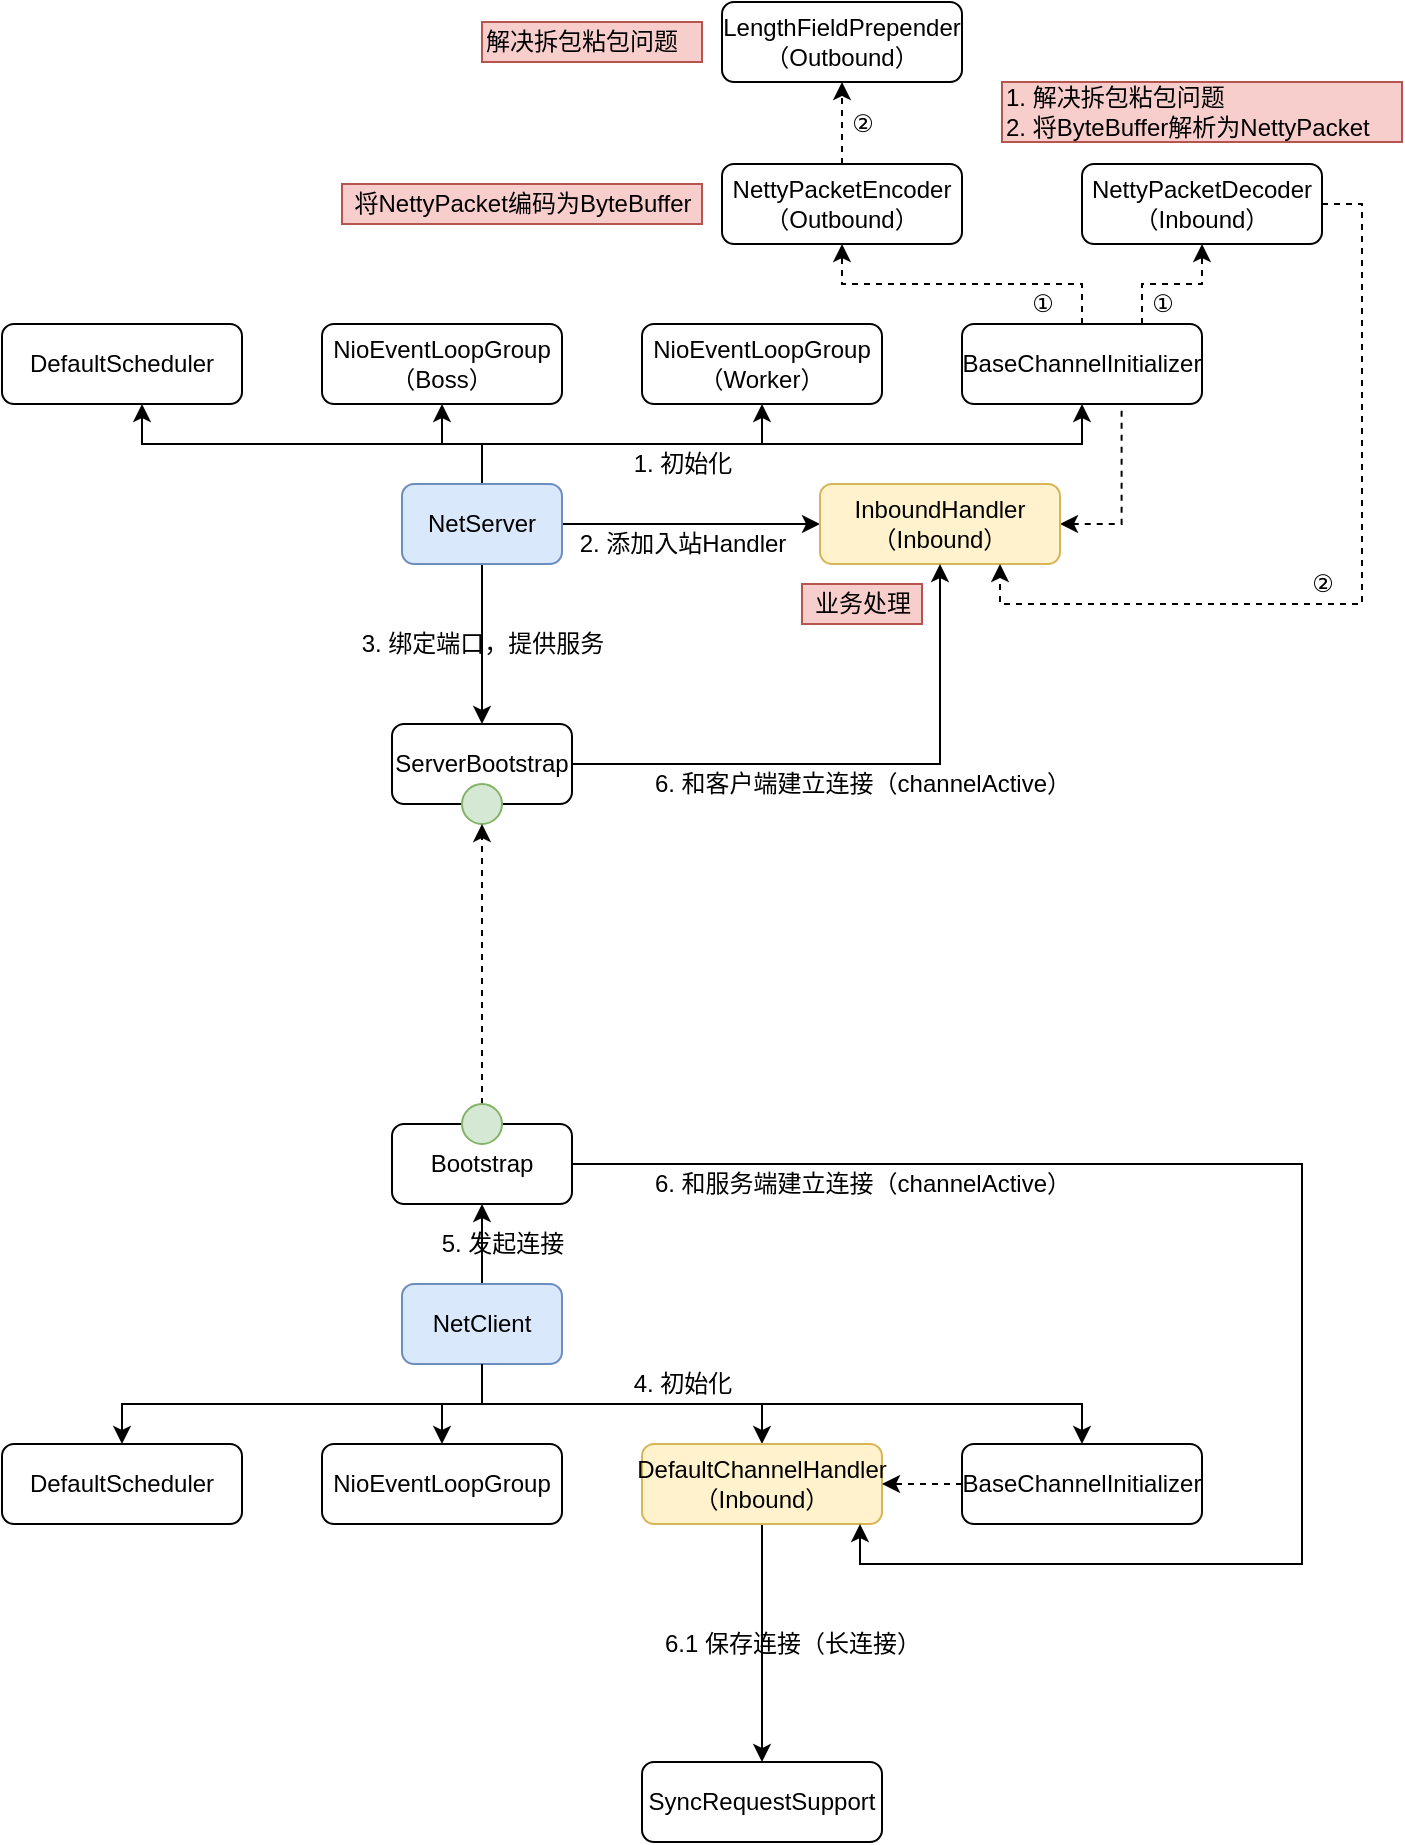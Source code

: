<mxfile version="15.8.7" type="device"><diagram id="waiGSyyG22LT-aKKZDo8" name="第 1 页"><mxGraphModel dx="2358" dy="1848" grid="1" gridSize="10" guides="1" tooltips="1" connect="1" arrows="1" fold="1" page="1" pageScale="1" pageWidth="827" pageHeight="1169" math="0" shadow="0"><root><mxCell id="0"/><mxCell id="1" parent="0"/><mxCell id="Zp3sDnDrrfHe2eg1qm8E-1" value="NioEventLoopGroup（Boss）" style="rounded=1;whiteSpace=wrap;html=1;" parent="1" vertex="1"><mxGeometry x="220" y="280" width="120" height="40" as="geometry"/></mxCell><mxCell id="Zp3sDnDrrfHe2eg1qm8E-6" style="edgeStyle=orthogonalEdgeStyle;rounded=0;orthogonalLoop=1;jettySize=auto;html=1;" parent="1" source="Zp3sDnDrrfHe2eg1qm8E-2" target="Zp3sDnDrrfHe2eg1qm8E-4" edge="1"><mxGeometry relative="1" as="geometry"><Array as="points"><mxPoint x="300" y="340"/><mxPoint x="130" y="340"/></Array></mxGeometry></mxCell><mxCell id="Zp3sDnDrrfHe2eg1qm8E-7" style="edgeStyle=orthogonalEdgeStyle;rounded=0;orthogonalLoop=1;jettySize=auto;html=1;" parent="1" source="Zp3sDnDrrfHe2eg1qm8E-2" target="Zp3sDnDrrfHe2eg1qm8E-1" edge="1"><mxGeometry relative="1" as="geometry"/></mxCell><mxCell id="Zp3sDnDrrfHe2eg1qm8E-8" style="edgeStyle=orthogonalEdgeStyle;rounded=0;orthogonalLoop=1;jettySize=auto;html=1;entryX=0.5;entryY=1;entryDx=0;entryDy=0;" parent="1" source="Zp3sDnDrrfHe2eg1qm8E-2" target="Zp3sDnDrrfHe2eg1qm8E-3" edge="1"><mxGeometry relative="1" as="geometry"><Array as="points"><mxPoint x="300" y="340"/><mxPoint x="440" y="340"/></Array></mxGeometry></mxCell><mxCell id="Zp3sDnDrrfHe2eg1qm8E-9" style="edgeStyle=orthogonalEdgeStyle;rounded=0;orthogonalLoop=1;jettySize=auto;html=1;" parent="1" source="Zp3sDnDrrfHe2eg1qm8E-2" target="Zp3sDnDrrfHe2eg1qm8E-5" edge="1"><mxGeometry relative="1" as="geometry"><Array as="points"><mxPoint x="300" y="340"/><mxPoint x="600" y="340"/></Array></mxGeometry></mxCell><mxCell id="Zp3sDnDrrfHe2eg1qm8E-12" style="edgeStyle=orthogonalEdgeStyle;rounded=0;orthogonalLoop=1;jettySize=auto;html=1;entryX=0;entryY=0.5;entryDx=0;entryDy=0;" parent="1" source="Zp3sDnDrrfHe2eg1qm8E-2" target="Zp3sDnDrrfHe2eg1qm8E-11" edge="1"><mxGeometry relative="1" as="geometry"/></mxCell><mxCell id="Zp3sDnDrrfHe2eg1qm8E-16" style="edgeStyle=orthogonalEdgeStyle;rounded=0;orthogonalLoop=1;jettySize=auto;html=1;entryX=0.5;entryY=0;entryDx=0;entryDy=0;" parent="1" source="Zp3sDnDrrfHe2eg1qm8E-2" target="Zp3sDnDrrfHe2eg1qm8E-15" edge="1"><mxGeometry relative="1" as="geometry"/></mxCell><mxCell id="Zp3sDnDrrfHe2eg1qm8E-2" value="NetServer" style="rounded=1;whiteSpace=wrap;html=1;fillColor=#dae8fc;strokeColor=#6c8ebf;" parent="1" vertex="1"><mxGeometry x="260" y="360" width="80" height="40" as="geometry"/></mxCell><mxCell id="Zp3sDnDrrfHe2eg1qm8E-3" value="NioEventLoopGroup（Worker）" style="rounded=1;whiteSpace=wrap;html=1;" parent="1" vertex="1"><mxGeometry x="380" y="280" width="120" height="40" as="geometry"/></mxCell><mxCell id="Zp3sDnDrrfHe2eg1qm8E-4" value="DefaultScheduler" style="rounded=1;whiteSpace=wrap;html=1;" parent="1" vertex="1"><mxGeometry x="60" y="280" width="120" height="40" as="geometry"/></mxCell><mxCell id="Zp3sDnDrrfHe2eg1qm8E-45" style="edgeStyle=orthogonalEdgeStyle;rounded=0;orthogonalLoop=1;jettySize=auto;html=1;entryX=0.5;entryY=1;entryDx=0;entryDy=0;startArrow=none;startFill=0;endArrow=classic;endFill=1;dashed=1;" parent="1" source="Zp3sDnDrrfHe2eg1qm8E-5" target="Zp3sDnDrrfHe2eg1qm8E-44" edge="1"><mxGeometry relative="1" as="geometry"><Array as="points"><mxPoint x="630" y="260"/><mxPoint x="660" y="260"/></Array></mxGeometry></mxCell><mxCell id="Zp3sDnDrrfHe2eg1qm8E-54" style="edgeStyle=orthogonalEdgeStyle;rounded=0;orthogonalLoop=1;jettySize=auto;html=1;entryX=0.5;entryY=1;entryDx=0;entryDy=0;dashed=1;startArrow=none;startFill=0;endArrow=classic;endFill=1;" parent="1" source="Zp3sDnDrrfHe2eg1qm8E-5" target="Zp3sDnDrrfHe2eg1qm8E-53" edge="1"><mxGeometry relative="1" as="geometry"/></mxCell><mxCell id="Zp3sDnDrrfHe2eg1qm8E-5" value="BaseChannelInitializer" style="rounded=1;whiteSpace=wrap;html=1;" parent="1" vertex="1"><mxGeometry x="540" y="280" width="120" height="40" as="geometry"/></mxCell><mxCell id="Zp3sDnDrrfHe2eg1qm8E-10" value="1. 初始化" style="text;html=1;align=center;verticalAlign=middle;resizable=0;points=[];autosize=1;strokeColor=none;fillColor=none;" parent="1" vertex="1"><mxGeometry x="370" y="340" width="60" height="20" as="geometry"/></mxCell><mxCell id="Zp3sDnDrrfHe2eg1qm8E-13" style="edgeStyle=orthogonalEdgeStyle;rounded=0;orthogonalLoop=1;jettySize=auto;html=1;entryX=0.665;entryY=1.064;entryDx=0;entryDy=0;entryPerimeter=0;dashed=1;startArrow=classic;startFill=1;endArrow=none;endFill=0;" parent="1" source="Zp3sDnDrrfHe2eg1qm8E-11" target="Zp3sDnDrrfHe2eg1qm8E-5" edge="1"><mxGeometry relative="1" as="geometry"><Array as="points"><mxPoint x="620" y="380"/></Array></mxGeometry></mxCell><mxCell id="Zp3sDnDrrfHe2eg1qm8E-11" value="InboundHandler&lt;br&gt;（Inbound）" style="rounded=1;whiteSpace=wrap;html=1;fillColor=#fff2cc;strokeColor=#d6b656;" parent="1" vertex="1"><mxGeometry x="469" y="360" width="120" height="40" as="geometry"/></mxCell><mxCell id="Zp3sDnDrrfHe2eg1qm8E-14" value="2. 添加入站Handler" style="text;html=1;align=center;verticalAlign=middle;resizable=0;points=[];autosize=1;strokeColor=none;fillColor=none;" parent="1" vertex="1"><mxGeometry x="340" y="380" width="120" height="20" as="geometry"/></mxCell><mxCell id="Zp3sDnDrrfHe2eg1qm8E-42" style="edgeStyle=orthogonalEdgeStyle;rounded=0;orthogonalLoop=1;jettySize=auto;html=1;entryX=0.5;entryY=1;entryDx=0;entryDy=0;startArrow=none;startFill=0;endArrow=classic;endFill=1;" parent="1" source="Zp3sDnDrrfHe2eg1qm8E-15" target="Zp3sDnDrrfHe2eg1qm8E-11" edge="1"><mxGeometry relative="1" as="geometry"/></mxCell><mxCell id="Zp3sDnDrrfHe2eg1qm8E-15" value="ServerBootstrap" style="rounded=1;whiteSpace=wrap;html=1;" parent="1" vertex="1"><mxGeometry x="255" y="480" width="90" height="40" as="geometry"/></mxCell><mxCell id="Zp3sDnDrrfHe2eg1qm8E-17" value="3. 绑定端口，提供服务" style="text;html=1;align=center;verticalAlign=middle;resizable=0;points=[];autosize=1;strokeColor=none;fillColor=none;" parent="1" vertex="1"><mxGeometry x="230" y="430" width="140" height="20" as="geometry"/></mxCell><mxCell id="Zp3sDnDrrfHe2eg1qm8E-18" value="" style="ellipse;whiteSpace=wrap;html=1;aspect=fixed;fillColor=#d5e8d4;strokeColor=#82b366;" parent="1" vertex="1"><mxGeometry x="290" y="510" width="20" height="20" as="geometry"/></mxCell><mxCell id="Zp3sDnDrrfHe2eg1qm8E-27" style="edgeStyle=orthogonalEdgeStyle;rounded=0;orthogonalLoop=1;jettySize=auto;html=1;startArrow=none;startFill=0;endArrow=classic;endFill=1;" parent="1" source="Zp3sDnDrrfHe2eg1qm8E-19" target="Zp3sDnDrrfHe2eg1qm8E-21" edge="1"><mxGeometry relative="1" as="geometry"/></mxCell><mxCell id="Zp3sDnDrrfHe2eg1qm8E-28" style="edgeStyle=orthogonalEdgeStyle;rounded=0;orthogonalLoop=1;jettySize=auto;html=1;entryX=0.5;entryY=0;entryDx=0;entryDy=0;startArrow=none;startFill=0;endArrow=classic;endFill=1;" parent="1" source="Zp3sDnDrrfHe2eg1qm8E-19" target="Zp3sDnDrrfHe2eg1qm8E-22" edge="1"><mxGeometry relative="1" as="geometry"><Array as="points"><mxPoint x="300" y="820"/><mxPoint x="440" y="820"/></Array></mxGeometry></mxCell><mxCell id="Zp3sDnDrrfHe2eg1qm8E-29" style="edgeStyle=orthogonalEdgeStyle;rounded=0;orthogonalLoop=1;jettySize=auto;html=1;startArrow=none;startFill=0;endArrow=classic;endFill=1;" parent="1" source="Zp3sDnDrrfHe2eg1qm8E-19" target="Zp3sDnDrrfHe2eg1qm8E-23" edge="1"><mxGeometry relative="1" as="geometry"><Array as="points"><mxPoint x="300" y="820"/><mxPoint x="600" y="820"/></Array></mxGeometry></mxCell><mxCell id="Zp3sDnDrrfHe2eg1qm8E-32" style="edgeStyle=orthogonalEdgeStyle;rounded=0;orthogonalLoop=1;jettySize=auto;html=1;startArrow=none;startFill=0;endArrow=classic;endFill=1;" parent="1" source="Zp3sDnDrrfHe2eg1qm8E-19" target="Zp3sDnDrrfHe2eg1qm8E-31" edge="1"><mxGeometry relative="1" as="geometry"/></mxCell><mxCell id="Zp3sDnDrrfHe2eg1qm8E-19" value="NetClient" style="rounded=1;whiteSpace=wrap;html=1;fillColor=#dae8fc;strokeColor=#6c8ebf;" parent="1" vertex="1"><mxGeometry x="260" y="760" width="80" height="40" as="geometry"/></mxCell><mxCell id="Zp3sDnDrrfHe2eg1qm8E-25" style="edgeStyle=orthogonalEdgeStyle;rounded=0;orthogonalLoop=1;jettySize=auto;html=1;entryX=0.5;entryY=1;entryDx=0;entryDy=0;startArrow=classic;startFill=1;endArrow=none;endFill=0;" parent="1" source="Zp3sDnDrrfHe2eg1qm8E-20" target="Zp3sDnDrrfHe2eg1qm8E-19" edge="1"><mxGeometry relative="1" as="geometry"><Array as="points"><mxPoint x="120" y="820"/><mxPoint x="300" y="820"/></Array></mxGeometry></mxCell><mxCell id="Zp3sDnDrrfHe2eg1qm8E-20" value="DefaultScheduler" style="rounded=1;whiteSpace=wrap;html=1;" parent="1" vertex="1"><mxGeometry x="60" y="840" width="120" height="40" as="geometry"/></mxCell><mxCell id="Zp3sDnDrrfHe2eg1qm8E-21" value="NioEventLoopGroup" style="rounded=1;whiteSpace=wrap;html=1;" parent="1" vertex="1"><mxGeometry x="220" y="840" width="120" height="40" as="geometry"/></mxCell><mxCell id="Zp3sDnDrrfHe2eg1qm8E-38" value="" style="edgeStyle=orthogonalEdgeStyle;rounded=0;orthogonalLoop=1;jettySize=auto;html=1;startArrow=none;startFill=0;endArrow=classic;endFill=1;" parent="1" source="Zp3sDnDrrfHe2eg1qm8E-22" target="Zp3sDnDrrfHe2eg1qm8E-37" edge="1"><mxGeometry relative="1" as="geometry"/></mxCell><mxCell id="Zp3sDnDrrfHe2eg1qm8E-22" value="DefaultChannelHandler&lt;br&gt;（Inbound）" style="rounded=1;whiteSpace=wrap;html=1;fillColor=#fff2cc;strokeColor=#d6b656;" parent="1" vertex="1"><mxGeometry x="380" y="840" width="120" height="40" as="geometry"/></mxCell><mxCell id="Zp3sDnDrrfHe2eg1qm8E-24" style="edgeStyle=orthogonalEdgeStyle;rounded=0;orthogonalLoop=1;jettySize=auto;html=1;entryX=1;entryY=0.5;entryDx=0;entryDy=0;dashed=1;" parent="1" source="Zp3sDnDrrfHe2eg1qm8E-23" target="Zp3sDnDrrfHe2eg1qm8E-22" edge="1"><mxGeometry relative="1" as="geometry"/></mxCell><mxCell id="Zp3sDnDrrfHe2eg1qm8E-23" value="BaseChannelInitializer" style="rounded=1;whiteSpace=wrap;html=1;" parent="1" vertex="1"><mxGeometry x="540" y="840" width="120" height="40" as="geometry"/></mxCell><mxCell id="Zp3sDnDrrfHe2eg1qm8E-30" value="4. 初始化" style="text;html=1;align=center;verticalAlign=middle;resizable=0;points=[];autosize=1;strokeColor=none;fillColor=none;" parent="1" vertex="1"><mxGeometry x="370" y="800" width="60" height="20" as="geometry"/></mxCell><mxCell id="Zp3sDnDrrfHe2eg1qm8E-39" style="edgeStyle=orthogonalEdgeStyle;rounded=0;orthogonalLoop=1;jettySize=auto;html=1;startArrow=none;startFill=0;endArrow=classic;endFill=1;" parent="1" source="Zp3sDnDrrfHe2eg1qm8E-31" target="Zp3sDnDrrfHe2eg1qm8E-22" edge="1"><mxGeometry relative="1" as="geometry"><Array as="points"><mxPoint x="710" y="700"/><mxPoint x="710" y="900"/><mxPoint x="489" y="900"/></Array></mxGeometry></mxCell><mxCell id="Zp3sDnDrrfHe2eg1qm8E-31" value="Bootstrap" style="rounded=1;whiteSpace=wrap;html=1;" parent="1" vertex="1"><mxGeometry x="255" y="680" width="90" height="40" as="geometry"/></mxCell><mxCell id="Zp3sDnDrrfHe2eg1qm8E-33" value="5. 发起连接" style="text;html=1;align=center;verticalAlign=middle;resizable=0;points=[];autosize=1;strokeColor=none;fillColor=none;" parent="1" vertex="1"><mxGeometry x="270" y="730" width="80" height="20" as="geometry"/></mxCell><mxCell id="Zp3sDnDrrfHe2eg1qm8E-36" style="edgeStyle=orthogonalEdgeStyle;rounded=0;orthogonalLoop=1;jettySize=auto;html=1;entryX=0.5;entryY=1;entryDx=0;entryDy=0;dashed=1;startArrow=none;startFill=0;endArrow=classic;endFill=1;" parent="1" source="Zp3sDnDrrfHe2eg1qm8E-35" target="Zp3sDnDrrfHe2eg1qm8E-18" edge="1"><mxGeometry relative="1" as="geometry"/></mxCell><mxCell id="Zp3sDnDrrfHe2eg1qm8E-35" value="" style="ellipse;whiteSpace=wrap;html=1;aspect=fixed;fillColor=#d5e8d4;strokeColor=#82b366;" parent="1" vertex="1"><mxGeometry x="290" y="670" width="20" height="20" as="geometry"/></mxCell><mxCell id="Zp3sDnDrrfHe2eg1qm8E-37" value="SyncRequestSupport" style="rounded=1;whiteSpace=wrap;html=1;" parent="1" vertex="1"><mxGeometry x="380" y="999" width="120" height="40" as="geometry"/></mxCell><mxCell id="Zp3sDnDrrfHe2eg1qm8E-40" value="6. 和服务端建立连接（channelActive）" style="text;html=1;align=center;verticalAlign=middle;resizable=0;points=[];autosize=1;strokeColor=none;fillColor=none;" parent="1" vertex="1"><mxGeometry x="380" y="700" width="220" height="20" as="geometry"/></mxCell><mxCell id="Zp3sDnDrrfHe2eg1qm8E-41" value="6.1 保存连接（长连接）" style="text;html=1;align=center;verticalAlign=middle;resizable=0;points=[];autosize=1;strokeColor=none;fillColor=none;" parent="1" vertex="1"><mxGeometry x="385" y="930" width="140" height="20" as="geometry"/></mxCell><mxCell id="Zp3sDnDrrfHe2eg1qm8E-43" value="6. 和客户端建立连接（channelActive）" style="text;html=1;align=center;verticalAlign=middle;resizable=0;points=[];autosize=1;strokeColor=none;fillColor=none;" parent="1" vertex="1"><mxGeometry x="380" y="500" width="220" height="20" as="geometry"/></mxCell><mxCell id="Zp3sDnDrrfHe2eg1qm8E-48" style="edgeStyle=orthogonalEdgeStyle;rounded=0;orthogonalLoop=1;jettySize=auto;html=1;entryX=0.75;entryY=1;entryDx=0;entryDy=0;dashed=1;startArrow=none;startFill=0;endArrow=classic;endFill=1;" parent="1" source="Zp3sDnDrrfHe2eg1qm8E-44" target="Zp3sDnDrrfHe2eg1qm8E-11" edge="1"><mxGeometry relative="1" as="geometry"><Array as="points"><mxPoint x="740" y="220"/><mxPoint x="740" y="420"/><mxPoint x="559" y="420"/></Array></mxGeometry></mxCell><mxCell id="Zp3sDnDrrfHe2eg1qm8E-44" value="NettyPacketDecoder&lt;br&gt;（Inbound）" style="rounded=1;whiteSpace=wrap;html=1;" parent="1" vertex="1"><mxGeometry x="600" y="200" width="120" height="40" as="geometry"/></mxCell><mxCell id="Zp3sDnDrrfHe2eg1qm8E-49" value="1. 解决拆包粘包问题&lt;br&gt;2. 将ByteBuffer解析为NettyPacket" style="text;html=1;align=left;verticalAlign=middle;resizable=0;points=[];autosize=1;strokeColor=#b85450;fillColor=#f8cecc;" parent="1" vertex="1"><mxGeometry x="560" y="159" width="200" height="30" as="geometry"/></mxCell><mxCell id="Zp3sDnDrrfHe2eg1qm8E-50" value="业务处理" style="text;html=1;align=center;verticalAlign=middle;resizable=0;points=[];autosize=1;strokeColor=#b85450;fillColor=#f8cecc;" parent="1" vertex="1"><mxGeometry x="460" y="410" width="60" height="20" as="geometry"/></mxCell><mxCell id="Zp3sDnDrrfHe2eg1qm8E-51" value="①" style="text;html=1;align=center;verticalAlign=middle;resizable=0;points=[];autosize=1;strokeColor=none;fillColor=none;" parent="1" vertex="1"><mxGeometry x="625" y="260" width="30" height="20" as="geometry"/></mxCell><mxCell id="Zp3sDnDrrfHe2eg1qm8E-52" value="②" style="text;html=1;align=center;verticalAlign=middle;resizable=0;points=[];autosize=1;strokeColor=none;fillColor=none;" parent="1" vertex="1"><mxGeometry x="705" y="400" width="30" height="20" as="geometry"/></mxCell><mxCell id="Zp3sDnDrrfHe2eg1qm8E-58" style="edgeStyle=orthogonalEdgeStyle;rounded=0;orthogonalLoop=1;jettySize=auto;html=1;entryX=0.5;entryY=1;entryDx=0;entryDy=0;dashed=1;startArrow=none;startFill=0;endArrow=classic;endFill=1;" parent="1" source="Zp3sDnDrrfHe2eg1qm8E-53" target="Zp3sDnDrrfHe2eg1qm8E-57" edge="1"><mxGeometry relative="1" as="geometry"/></mxCell><mxCell id="Zp3sDnDrrfHe2eg1qm8E-53" value="NettyPacketEncoder&lt;br&gt;（Outbound）" style="rounded=1;whiteSpace=wrap;html=1;" parent="1" vertex="1"><mxGeometry x="420" y="200" width="120" height="40" as="geometry"/></mxCell><mxCell id="Zp3sDnDrrfHe2eg1qm8E-55" value="①" style="text;html=1;align=center;verticalAlign=middle;resizable=0;points=[];autosize=1;strokeColor=none;fillColor=none;" parent="1" vertex="1"><mxGeometry x="565" y="260" width="30" height="20" as="geometry"/></mxCell><mxCell id="Zp3sDnDrrfHe2eg1qm8E-56" value="将NettyPacket编码为ByteBuffer" style="text;html=1;align=center;verticalAlign=middle;resizable=0;points=[];autosize=1;strokeColor=#b85450;fillColor=#f8cecc;" parent="1" vertex="1"><mxGeometry x="230" y="210" width="180" height="20" as="geometry"/></mxCell><mxCell id="Zp3sDnDrrfHe2eg1qm8E-57" value="LengthFieldPrepender&lt;br&gt;（Outbound）" style="rounded=1;whiteSpace=wrap;html=1;" parent="1" vertex="1"><mxGeometry x="420" y="119" width="120" height="40" as="geometry"/></mxCell><mxCell id="Zp3sDnDrrfHe2eg1qm8E-59" value="②" style="text;html=1;align=center;verticalAlign=middle;resizable=0;points=[];autosize=1;strokeColor=none;fillColor=none;" parent="1" vertex="1"><mxGeometry x="475" y="170" width="30" height="20" as="geometry"/></mxCell><mxCell id="Zp3sDnDrrfHe2eg1qm8E-60" value="解决拆包粘包问题" style="text;html=1;align=left;verticalAlign=middle;resizable=0;points=[];autosize=1;strokeColor=#b85450;fillColor=#f8cecc;" parent="1" vertex="1"><mxGeometry x="300" y="129" width="110" height="20" as="geometry"/></mxCell></root></mxGraphModel></diagram></mxfile>